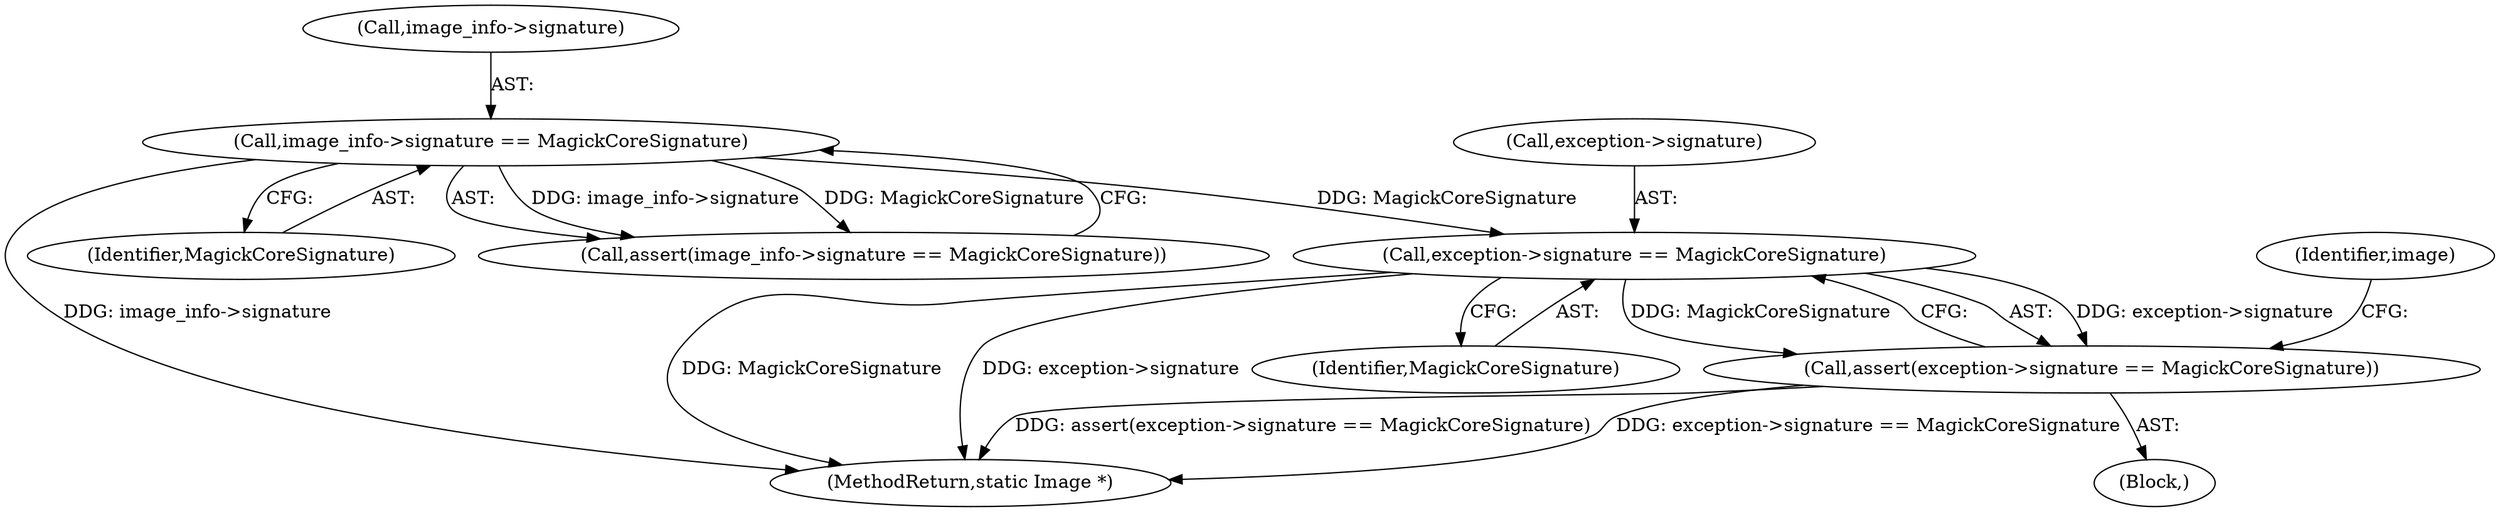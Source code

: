 digraph "0_ImageMagick_134463b926fa965571aa4febd61b810be5e7da05_0@pointer" {
"1000175" [label="(Call,exception->signature == MagickCoreSignature)"];
"1000148" [label="(Call,image_info->signature == MagickCoreSignature)"];
"1000174" [label="(Call,assert(exception->signature == MagickCoreSignature))"];
"1002370" [label="(MethodReturn,static Image *)"];
"1000179" [label="(Identifier,MagickCoreSignature)"];
"1000176" [label="(Call,exception->signature)"];
"1000149" [label="(Call,image_info->signature)"];
"1000148" [label="(Call,image_info->signature == MagickCoreSignature)"];
"1000175" [label="(Call,exception->signature == MagickCoreSignature)"];
"1000174" [label="(Call,assert(exception->signature == MagickCoreSignature))"];
"1000120" [label="(Block,)"];
"1000181" [label="(Identifier,image)"];
"1000152" [label="(Identifier,MagickCoreSignature)"];
"1000147" [label="(Call,assert(image_info->signature == MagickCoreSignature))"];
"1000175" -> "1000174"  [label="AST: "];
"1000175" -> "1000179"  [label="CFG: "];
"1000176" -> "1000175"  [label="AST: "];
"1000179" -> "1000175"  [label="AST: "];
"1000174" -> "1000175"  [label="CFG: "];
"1000175" -> "1002370"  [label="DDG: MagickCoreSignature"];
"1000175" -> "1002370"  [label="DDG: exception->signature"];
"1000175" -> "1000174"  [label="DDG: exception->signature"];
"1000175" -> "1000174"  [label="DDG: MagickCoreSignature"];
"1000148" -> "1000175"  [label="DDG: MagickCoreSignature"];
"1000148" -> "1000147"  [label="AST: "];
"1000148" -> "1000152"  [label="CFG: "];
"1000149" -> "1000148"  [label="AST: "];
"1000152" -> "1000148"  [label="AST: "];
"1000147" -> "1000148"  [label="CFG: "];
"1000148" -> "1002370"  [label="DDG: image_info->signature"];
"1000148" -> "1000147"  [label="DDG: image_info->signature"];
"1000148" -> "1000147"  [label="DDG: MagickCoreSignature"];
"1000174" -> "1000120"  [label="AST: "];
"1000181" -> "1000174"  [label="CFG: "];
"1000174" -> "1002370"  [label="DDG: assert(exception->signature == MagickCoreSignature)"];
"1000174" -> "1002370"  [label="DDG: exception->signature == MagickCoreSignature"];
}
